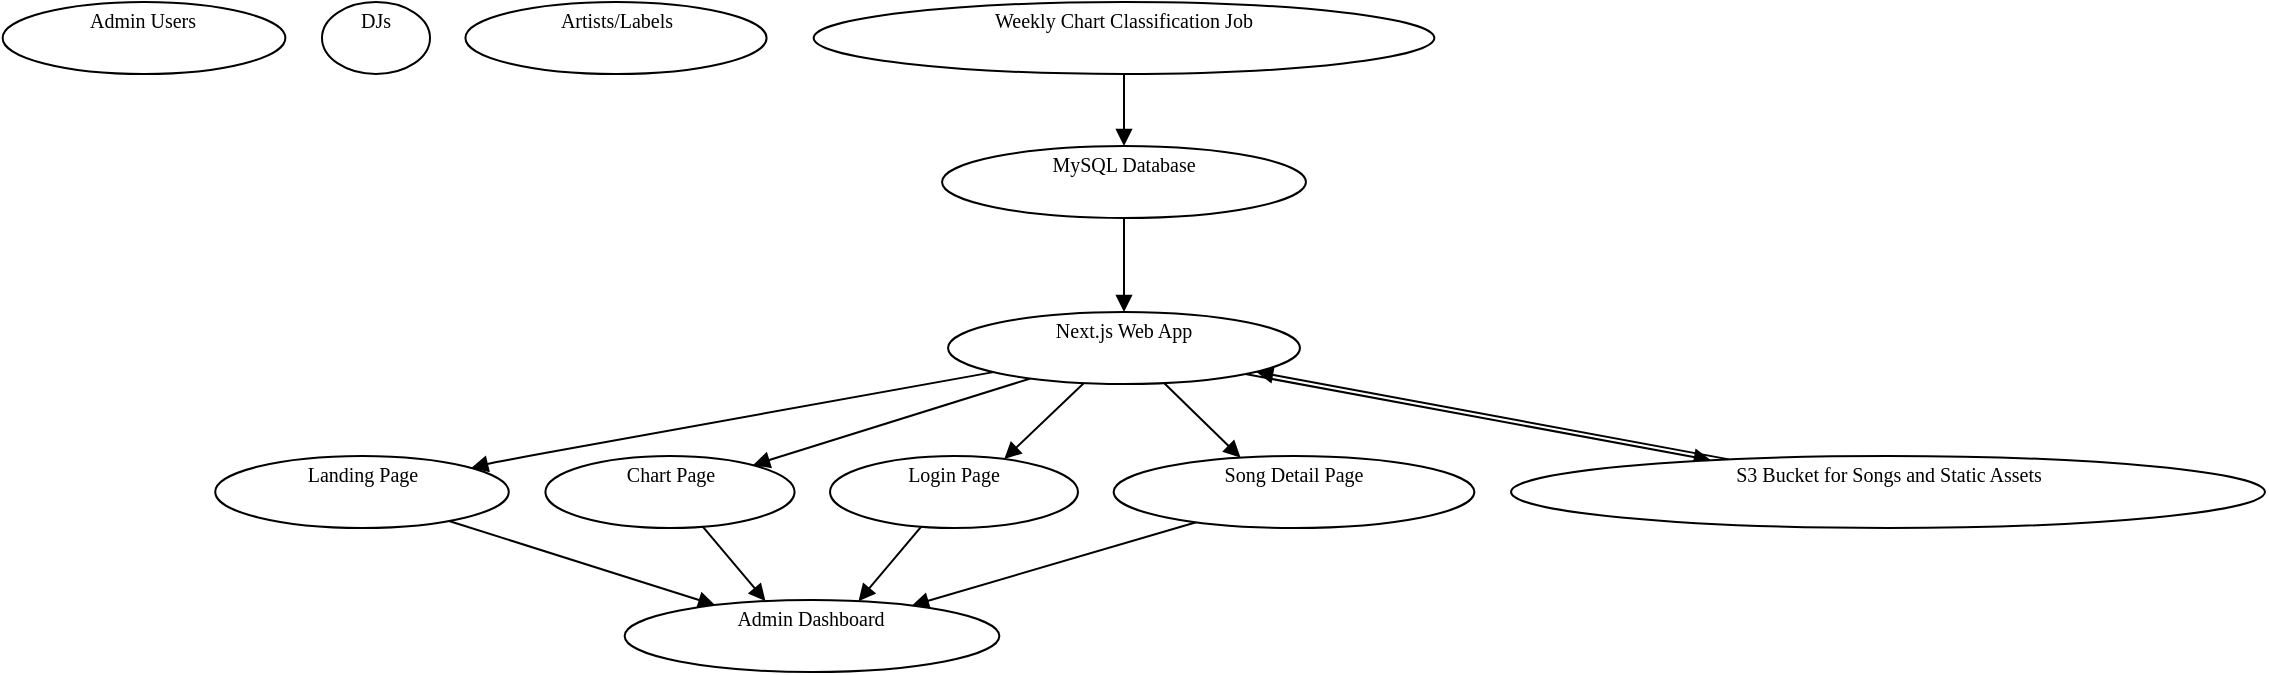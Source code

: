 <?xml version="1.0"?><mxGraphModel><root><mxCell id="0" /><mxCell id="1" parent="0" /><mxCell id="edge1" style="rounded=1;html=1;exitX=0.13;exitY=0.836;entryX=0.936;entryY=0.103;jettySize=auto;curved=0;endArrow=block;dashed=0;endFill=1;" parent="1" edge="1" source="node4" target="node5"><mxGeometry as="geometry" relative="1"><Array as="points"><mxPoint x="515.8" y="228.09" /><mxPoint x="283.0" y="270.0" /><mxPoint x="264.01" y="273.71" /></Array></mxGeometry></mxCell><mxCell id="edge2" style="rounded=1;html=1;exitX=0.236;exitY=0.926;entryX=0.91;entryY=0.034;jettySize=auto;curved=0;endArrow=block;dashed=0;endFill=1;" parent="1" edge="1" source="node4" target="node6"><mxGeometry as="geometry" relative="1" /></mxCell><mxCell id="edge3" style="rounded=1;html=1;exitX=0.386;exitY=0.989;entryX=0.724;entryY=0;jettySize=auto;curved=0;endArrow=block;dashed=0;endFill=1;" parent="1" edge="1" source="node4" target="node7"><mxGeometry as="geometry" relative="1" /></mxCell><mxCell id="edge4" style="rounded=1;html=1;exitX=0.614;exitY=0.989;entryX=0.343;entryY=0;jettySize=auto;curved=0;endArrow=block;dashed=0;endFill=1;" parent="1" edge="1" source="node4" target="node8"><mxGeometry as="geometry" relative="1" /></mxCell><mxCell id="edge11" style="rounded=1;html=1;exitX=0.846;exitY=0.864;entryX=0.241;entryY=0.004;jettySize=auto;curved=0;endArrow=block;dashed=0;endFill=1;" parent="1" edge="1" source="node4" target="node9"><mxGeometry as="geometry" relative="1" /></mxCell><mxCell id="edge6" style="rounded=1;html=1;exitX=0.797;exitY=0.905;entryX=0.198;entryY=0;jettySize=auto;curved=0;endArrow=block;dashed=0;endFill=1;" parent="1" edge="1" source="node5" target="node10"><mxGeometry as="geometry" relative="1" /></mxCell><mxCell id="edge7" style="rounded=1;html=1;exitX=0.635;exitY=0.989;entryX=0.37;entryY=0;jettySize=auto;curved=0;endArrow=block;dashed=0;endFill=1;" parent="1" edge="1" source="node6" target="node10"><mxGeometry as="geometry" relative="1" /></mxCell><mxCell id="edge8" style="rounded=1;html=1;exitX=0.364;exitY=0.989;entryX=0.63;entryY=0;jettySize=auto;curved=0;endArrow=block;dashed=0;endFill=1;" parent="1" edge="1" source="node7" target="node10"><mxGeometry as="geometry" relative="1" /></mxCell><mxCell id="edge9" style="rounded=1;html=1;exitX=0.23;exitY=0.921;entryX=0.817;entryY=0;jettySize=auto;curved=0;endArrow=block;dashed=0;endFill=1;" parent="1" edge="1" source="node8" target="node10"><mxGeometry as="geometry" relative="1" /></mxCell><mxCell id="edge5" style="rounded=1;html=1;exitX=0.292;exitY=0.044;entryX=0.929;entryY=0.885;jettySize=auto;curved=0;endArrow=block;dashed=0;endFill=1;" parent="1" edge="1" source="node9" target="node4"><mxGeometry as="geometry" relative="1" /></mxCell><mxCell id="edge10" style="rounded=1;html=1;exitX=0.5;exitY=1;entryX=0.5;entryY=0;jettySize=auto;curved=0;endArrow=block;dashed=0;endFill=1;" parent="1" edge="1" source="node11" target="node4"><mxGeometry as="geometry" relative="1" /></mxCell><mxCell id="edge12" style="rounded=1;html=1;exitX=0.5;exitY=1;entryX=0.5;entryY=0;jettySize=auto;curved=0;endArrow=block;dashed=0;endFill=1;" parent="1" edge="1" source="node12" target="node11"><mxGeometry as="geometry" relative="1" /></mxCell><mxCell id="node1" value="&lt;p style='margin:0px;text-align:center;margin-top:4px;;font-size:10.0px;font-family:Times,serif;color:#000000;'&gt;Artists/Labels&lt;/p&gt;" style="ellipse;verticalAlign=top;align=left;overflow=fill;html=1;rounded=0;shadow=0;comic=0;labelBackgroundColor=none;strokeColor=#000000;strokeWidth=1;fillColor=#ffffff;" parent="1" vertex="1"><mxGeometry x="251.71" y="43.0" width="150.58" height="36.0" as="geometry" /></mxCell><mxCell id="node2" value="&lt;p style='margin:0px;text-align:center;margin-top:4px;;font-size:10.0px;font-family:Times,serif;color:#000000;'&gt;DJs&lt;/p&gt;" style="ellipse;verticalAlign=top;align=left;overflow=fill;html=1;rounded=0;shadow=0;comic=0;labelBackgroundColor=none;strokeColor=#000000;strokeWidth=1;fillColor=#ffffff;" parent="1" vertex="1"><mxGeometry x="180.0" y="43.0" width="54.0" height="36.0" as="geometry" /></mxCell><mxCell id="node3" value="&lt;p style='margin:0px;text-align:center;margin-top:4px;;font-size:10.0px;font-family:Times,serif;color:#000000;'&gt;Admin Users&lt;/p&gt;" style="ellipse;verticalAlign=top;align=left;overflow=fill;html=1;rounded=0;shadow=0;comic=0;labelBackgroundColor=none;strokeColor=#000000;strokeWidth=1;fillColor=#ffffff;" parent="1" vertex="1"><mxGeometry x="20.31" y="43.0" width="141.38" height="36.0" as="geometry" /></mxCell><mxCell id="node4" value="&lt;p style='margin:0px;text-align:center;margin-top:4px;;font-size:10.0px;font-family:Times,serif;color:#000000;'&gt;Next.js Web App&lt;/p&gt;" style="ellipse;verticalAlign=top;align=left;overflow=fill;html=1;rounded=0;shadow=0;comic=0;labelBackgroundColor=none;strokeColor=#000000;strokeWidth=1;fillColor=#ffffff;" parent="1" vertex="1"><mxGeometry x="493.01" y="198.0" width="175.98" height="36.0" as="geometry" /></mxCell><mxCell id="node5" value="&lt;p style='margin:0px;text-align:center;margin-top:4px;;font-size:10.0px;font-family:Times,serif;color:#000000;'&gt;Landing Page&lt;/p&gt;" style="ellipse;verticalAlign=top;align=left;overflow=fill;html=1;rounded=0;shadow=0;comic=0;labelBackgroundColor=none;strokeColor=#000000;strokeWidth=1;fillColor=#ffffff;" parent="1" vertex="1"><mxGeometry x="126.61" y="270.0" width="146.78" height="36.0" as="geometry" /></mxCell><mxCell id="node6" value="&lt;p style='margin:0px;text-align:center;margin-top:4px;;font-size:10.0px;font-family:Times,serif;color:#000000;'&gt;Chart Page&lt;/p&gt;" style="ellipse;verticalAlign=top;align=left;overflow=fill;html=1;rounded=0;shadow=0;comic=0;labelBackgroundColor=none;strokeColor=#000000;strokeWidth=1;fillColor=#ffffff;" parent="1" vertex="1"><mxGeometry x="291.71" y="270.0" width="124.58" height="36.0" as="geometry" /></mxCell><mxCell id="node7" value="&lt;p style='margin:0px;text-align:center;margin-top:4px;;font-size:10.0px;font-family:Times,serif;color:#000000;'&gt;Login Page&lt;/p&gt;" style="ellipse;verticalAlign=top;align=left;overflow=fill;html=1;rounded=0;shadow=0;comic=0;labelBackgroundColor=none;strokeColor=#000000;strokeWidth=1;fillColor=#ffffff;" parent="1" vertex="1"><mxGeometry x="434.01" y="270.0" width="123.98" height="36.0" as="geometry" /></mxCell><mxCell id="node8" value="&lt;p style='margin:0px;text-align:center;margin-top:4px;;font-size:10.0px;font-family:Times,serif;color:#000000;'&gt;Song Detail Page&lt;/p&gt;" style="ellipse;verticalAlign=top;align=left;overflow=fill;html=1;rounded=0;shadow=0;comic=0;labelBackgroundColor=none;strokeColor=#000000;strokeWidth=1;fillColor=#ffffff;" parent="1" vertex="1"><mxGeometry x="575.82" y="270.0" width="180.36" height="36.0" as="geometry" /></mxCell><mxCell id="node9" value="&lt;p style='margin:0px;text-align:center;margin-top:4px;;font-size:10.0px;font-family:Times,serif;color:#000000;'&gt;S3 Bucket for Songs and Static Assets&lt;/p&gt;" style="ellipse;verticalAlign=top;align=left;overflow=fill;html=1;rounded=0;shadow=0;comic=0;labelBackgroundColor=none;strokeColor=#000000;strokeWidth=1;fillColor=#ffffff;" parent="1" vertex="1"><mxGeometry x="774.53" y="270.0" width="376.94" height="36.0" as="geometry" /></mxCell><mxCell id="node10" value="&lt;p style='margin:0px;text-align:center;margin-top:4px;;font-size:10.0px;font-family:Times,serif;color:#000000;'&gt;Admin Dashboard&lt;/p&gt;" style="ellipse;verticalAlign=top;align=left;overflow=fill;html=1;rounded=0;shadow=0;comic=0;labelBackgroundColor=none;strokeColor=#000000;strokeWidth=1;fillColor=#ffffff;" parent="1" vertex="1"><mxGeometry x="331.32" y="342.0" width="187.36" height="36.0" as="geometry" /></mxCell><mxCell id="node11" value="&lt;p style='margin:0px;text-align:center;margin-top:4px;;font-size:10.0px;font-family:Times,serif;color:#000000;'&gt;MySQL Database&lt;/p&gt;" style="ellipse;verticalAlign=top;align=left;overflow=fill;html=1;rounded=0;shadow=0;comic=0;labelBackgroundColor=none;strokeColor=#000000;strokeWidth=1;fillColor=#ffffff;" parent="1" vertex="1"><mxGeometry x="490.02" y="115.0" width="181.96" height="36.0" as="geometry" /></mxCell><mxCell id="node12" value="&lt;p style='margin:0px;text-align:center;margin-top:4px;;font-size:10.0px;font-family:Times,serif;color:#000000;'&gt;Weekly Chart Classification Job&lt;/p&gt;" style="ellipse;verticalAlign=top;align=left;overflow=fill;html=1;rounded=0;shadow=0;comic=0;labelBackgroundColor=none;strokeColor=#000000;strokeWidth=1;fillColor=#ffffff;" parent="1" vertex="1"><mxGeometry x="425.83" y="43.0" width="310.34" height="36.0" as="geometry" /></mxCell></root></mxGraphModel>